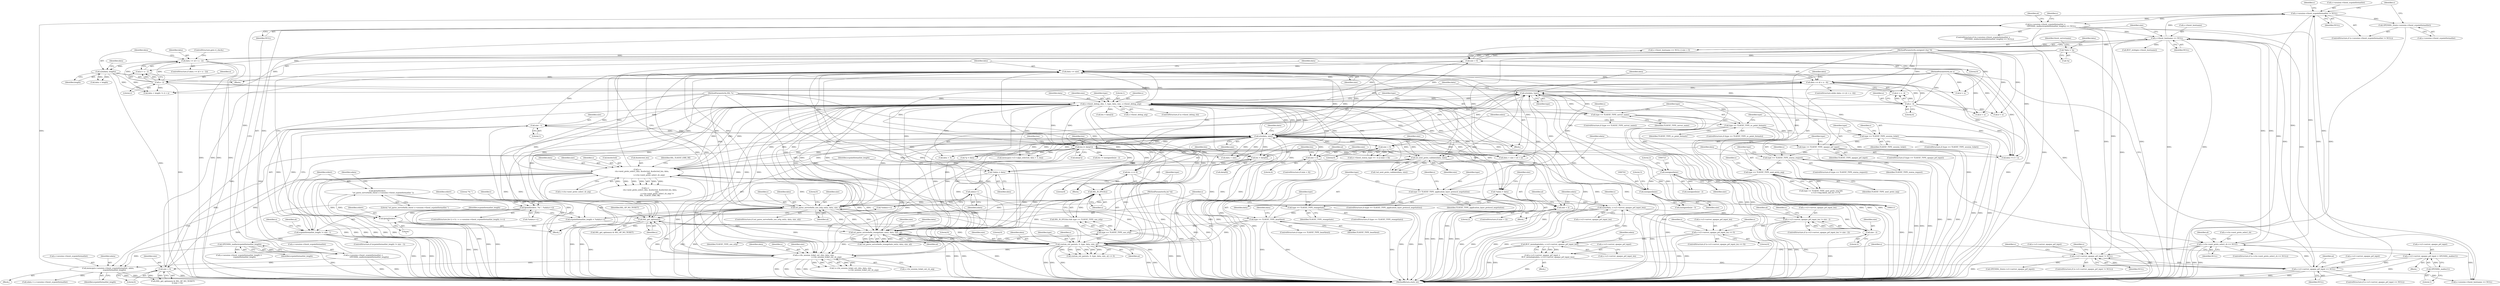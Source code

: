digraph "0_openssl_a004e72b95835136d3f1ea90517f706c24c03da7_4@API" {
"1000315" [label="(Call,OPENSSL_free(s->session->tlsext_ecpointformatlist))"];
"1000308" [label="(Call,s->session->tlsext_ecpointformatlist != NULL)"];
"1000346" [label="(Call,memcpy(s->session->tlsext_ecpointformatlist, sdata,\n                       ecpointformatlist_length))"];
"1000323" [label="(Call,s->session->tlsext_ecpointformatlist =\n                     OPENSSL_malloc(ecpointformatlist_length))"];
"1000329" [label="(Call,OPENSSL_malloc(ecpointformatlist_length))"];
"1000282" [label="(Call,ecpointformatlist_length != size - 1)"];
"1000276" [label="(Call,ecpointformatlist_length = *(sdata++))"];
"1000377" [label="(Call,fprintf(stderr, \"%i \", *(sdata++)))"];
"1000354" [label="(Call,fprintf(stderr,\n                    \"ssl_parse_serverhello_tlsext s->session->tlsext_ecpointformatlist \"))"];
"1000383" [label="(Call,fprintf(stderr, \"\n\"))"];
"1000284" [label="(Call,size - 1)"];
"1000231" [label="(Call,s->tlsext_debug_cb(s, 1, type, data, size, s->tlsext_debug_arg))"];
"1000616" [label="(Call,s->\n                ctx->next_proto_select_cb(s, &selected, &selected_len, data,\n                                          size,\n                                          s->ctx->next_proto_select_cb_arg))"];
"1000869" [label="(Call,ssl_parse_serverhello_use_srtp_ext(s, data, size, al))"];
"1000862" [label="(Call,SSL_IS_DTLS(s))"];
"1000415" [label="(Call,SSL_get_options(s))"];
"1000812" [label="(Call,ssl_parse_serverhello_renegotiate_ext(s, data, size, al))"];
"1000879" [label="(Call,custom_ext_parse(s, 0, type, data, size, al))"];
"1000114" [label="(MethodParameterIn,SSL *s)"];
"1000864" [label="(Call,type == TLSEXT_TYPE_use_srtp)"];
"1000824" [label="(Call,type == TLSEXT_TYPE_heartbeat)"];
"1000806" [label="(Call,type == TLSEXT_TYPE_renegotiate)"];
"1000675" [label="(Call,type == TLSEXT_TYPE_application_layer_protocol_negotiation)"];
"1000572" [label="(Call,type == TLSEXT_TYPE_next_proto_neg)"];
"1000542" [label="(Call,type == TLSEXT_TYPE_status_request)"];
"1000435" [label="(Call,type == TLSEXT_TYPE_opaque_prf_input)"];
"1000388" [label="(Call,type == TLSEXT_TYPE_session_ticket)"];
"1000267" [label="(Call,type == TLSEXT_TYPE_ec_point_formats)"];
"1000241" [label="(Call,type == TLSEXT_TYPE_server_name)"];
"1000212" [label="(Call,n2s(data, type))"];
"1000204" [label="(Call,data <= (d + n - 4))"];
"1000889" [label="(Call,data += size)"];
"1000252" [label="(Call,size > 0)"];
"1000215" [label="(Call,n2s(data, size))"];
"1000713" [label="(Call,len |= data[1])"];
"1000710" [label="(Call,len <<= 8)"];
"1000705" [label="(Call,len = data[0])"];
"1000742" [label="(Call,(unsigned)size)"];
"1000722" [label="(Call,(unsigned)size)"];
"1000695" [label="(Call,size < 4)"];
"1000398" [label="(Call,s->tls_session_ticket_ext_cb(s, data, size,\n                                              s->tls_session_ticket_ext_cb_arg))"];
"1000554" [label="(Call,size > 0)"];
"1000418" [label="(Call,size > 0)"];
"1000468" [label="(Call,size - 2)"];
"1000444" [label="(Call,size < 2)"];
"1000185" [label="(Call,n2s(data, length))"];
"1000177" [label="(Call,data >= (d + n - 2))"];
"1000124" [label="(Call,*data = *p)"];
"1000116" [label="(MethodParameterIn,unsigned char *d)"];
"1000181" [label="(Call,n - 2)"];
"1000117" [label="(MethodParameterIn,int n)"];
"1000208" [label="(Call,n - 4)"];
"1000118" [label="(MethodParameterIn,int *al)"];
"1000604" [label="(Call,ssl_next_proto_validate(data, size))"];
"1000279" [label="(Call,sdata++)"];
"1000272" [label="(Call,*sdata = data)"];
"1000322" [label="(Call,(s->session->tlsext_ecpointformatlist =\n                     OPENSSL_malloc(ecpointformatlist_length)) == NULL)"];
"1000247" [label="(Call,s->tlsext_hostname == NULL)"];
"1000588" [label="(Call,s->ctx->next_proto_select_cb == NULL)"];
"1000526" [label="(Call,s->s3->server_opaque_prf_input == NULL)"];
"1000512" [label="(Call,s->s3->server_opaque_prf_input =\n                    BUF_memdup(sdata, s->s3->server_opaque_prf_input_len))"];
"1000518" [label="(Call,BUF_memdup(sdata, s->s3->server_opaque_prf_input_len))"];
"1000454" [label="(Call,n2s(sdata, s->s3->server_opaque_prf_input_len))"];
"1000440" [label="(Call,*sdata = data)"];
"1000494" [label="(Call,s->s3->server_opaque_prf_input_len == 0)"];
"1000462" [label="(Call,s->s3->server_opaque_prf_input_len != size - 2)"];
"1000502" [label="(Call,s->s3->server_opaque_prf_input = OPENSSL_malloc(1))"];
"1000508" [label="(Call,OPENSSL_malloc(1))"];
"1000479" [label="(Call,s->s3->server_opaque_prf_input != NULL)"];
"1000203" [label="(ControlStructure,while (data <= (d + n - 4)))"];
"1000830" [label="(Identifier,data)"];
"1000438" [label="(Block,)"];
"1000339" [label="(Call,s->session->tlsext_ecpointformatlist_length =\n                    ecpointformatlist_length)"];
"1000468" [label="(Call,size - 2)"];
"1000571" [label="(Call,type == TLSEXT_TYPE_next_proto_neg &&\n                 s->s3->tmp.finish_md_len == 0)"];
"1000474" [label="(Identifier,al)"];
"1000246" [label="(Call,s->tlsext_hostname == NULL || size > 0)"];
"1000616" [label="(Call,s->\n                ctx->next_proto_select_cb(s, &selected, &selected_len, data,\n                                          size,\n                                          s->ctx->next_proto_select_cb_arg))"];
"1000248" [label="(Call,s->tlsext_hostname)"];
"1000861" [label="(Call,SSL_IS_DTLS(s) && type == TLSEXT_TYPE_use_srtp)"];
"1000232" [label="(Identifier,s)"];
"1000808" [label="(Identifier,TLSEXT_TYPE_renegotiate)"];
"1000465" [label="(Identifier,s)"];
"1000415" [label="(Call,SSL_get_options(s))"];
"1000733" [label="(Call,len = data[2])"];
"1000331" [label="(Identifier,NULL)"];
"1000885" [label="(Identifier,al)"];
"1000358" [label="(Identifier,sdata)"];
"1000555" [label="(Identifier,size)"];
"1000252" [label="(Call,size > 0)"];
"1000878" [label="(Call,custom_ext_parse(s, 0, type, data, size, al) <= 0)"];
"1000872" [label="(Identifier,size)"];
"1000354" [label="(Call,fprintf(stderr,\n                    \"ssl_parse_serverhello_tlsext s->session->tlsext_ecpointformatlist \"))"];
"1000594" [label="(Identifier,NULL)"];
"1000480" [label="(Call,s->s3->server_opaque_prf_input)"];
"1000126" [label="(Call,*p)"];
"1000204" [label="(Call,data <= (d + n - 4))"];
"1000213" [label="(Identifier,data)"];
"1000417" [label="(Identifier,SSL_OP_NO_TICKET)"];
"1000715" [label="(Call,data[1])"];
"1000676" [label="(Identifier,type)"];
"1000243" [label="(Identifier,TLSEXT_TYPE_server_name)"];
"1000215" [label="(Call,n2s(data, size))"];
"1000509" [label="(Literal,1)"];
"1000280" [label="(Identifier,sdata)"];
"1000389" [label="(Identifier,type)"];
"1000309" [label="(Call,s->session->tlsext_ecpointformatlist)"];
"1000745" [label="(Literal,3)"];
"1000282" [label="(Call,ecpointformatlist_length != size - 1)"];
"1000470" [label="(Literal,2)"];
"1000495" [label="(Call,s->s3->server_opaque_prf_input_len)"];
"1000866" [label="(Identifier,TLSEXT_TYPE_use_srtp)"];
"1000455" [label="(Identifier,sdata)"];
"1000868" [label="(ControlStructure,if (ssl_parse_serverhello_use_srtp_ext(s, data, size, al)))"];
"1000572" [label="(Call,type == TLSEXT_TYPE_next_proto_neg)"];
"1000390" [label="(Identifier,TLSEXT_TYPE_session_ticket)"];
"1000719" [label="(Call,len != (unsigned)size - 2)"];
"1000397" [label="(Call,!s->tls_session_ticket_ext_cb(s, data, size,\n                                              s->tls_session_ticket_ext_cb_arg))"];
"1000511" [label="(Block,)"];
"1000604" [label="(Call,ssl_next_proto_validate(data, size))"];
"1000529" [label="(Identifier,s)"];
"1000461" [label="(ControlStructure,if (s->s3->server_opaque_prf_input_len != size - 2))"];
"1000501" [label="(Block,)"];
"1000713" [label="(Call,len |= data[1])"];
"1000446" [label="(Literal,2)"];
"1000793" [label="(Call,data + 3)"];
"1000891" [label="(Identifier,size)"];
"1000462" [label="(Call,s->s3->server_opaque_prf_input_len != size - 2)"];
"1000547" [label="(Call,(s->tlsext_status_type == -1) || (size > 0))"];
"1000276" [label="(Call,ecpointformatlist_length = *(sdata++))"];
"1000269" [label="(Identifier,TLSEXT_TYPE_ec_point_formats)"];
"1000620" [label="(Call,&selected_len)"];
"1000598" [label="(Identifier,al)"];
"1000268" [label="(Identifier,type)"];
"1000377" [label="(Call,fprintf(stderr, \"%i \", *(sdata++)))"];
"1000721" [label="(Call,(unsigned)size - 2)"];
"1000744" [label="(Identifier,size)"];
"1000454" [label="(Call,n2s(sdata, s->s3->server_opaque_prf_input_len))"];
"1000114" [label="(MethodParameterIn,SSL *s)"];
"1000714" [label="(Identifier,len)"];
"1000326" [label="(Identifier,s)"];
"1000550" [label="(Identifier,s)"];
"1000995" [label="(MethodReturn,static int)"];
"1000183" [label="(Literal,2)"];
"1000284" [label="(Call,size - 1)"];
"1000823" [label="(ControlStructure,if (type == TLSEXT_TYPE_heartbeat))"];
"1000889" [label="(Call,data += size)"];
"1000880" [label="(Identifier,s)"];
"1000493" [label="(ControlStructure,if (s->s3->server_opaque_prf_input_len == 0))"];
"1000335" [label="(Identifier,al)"];
"1000503" [label="(Call,s->s3->server_opaque_prf_input)"];
"1000712" [label="(Literal,8)"];
"1000176" [label="(ControlStructure,if (data >= (d + n - 2)))"];
"1000342" [label="(Identifier,s)"];
"1000815" [label="(Identifier,size)"];
"1000806" [label="(Call,type == TLSEXT_TYPE_renegotiate)"];
"1000574" [label="(Identifier,TLSEXT_TYPE_next_proto_neg)"];
"1000402" [label="(Call,s->tls_session_ticket_ext_cb_arg)"];
"1000814" [label="(Identifier,data)"];
"1000206" [label="(Call,d + n - 4)"];
"1000811" [label="(Call,!ssl_parse_serverhello_renegotiate_ext(s, data, size, al))"];
"1000223" [label="(Call,d + n)"];
"1000400" [label="(Identifier,data)"];
"1000485" [label="(Identifier,NULL)"];
"1000588" [label="(Call,s->ctx->next_proto_select_cb == NULL)"];
"1000707" [label="(Call,data[0])"];
"1000440" [label="(Call,*sdata = data)"];
"1000864" [label="(Call,type == TLSEXT_TYPE_use_srtp)"];
"1000277" [label="(Identifier,ecpointformatlist_length)"];
"1000235" [label="(Identifier,data)"];
"1000395" [label="(Identifier,s)"];
"1000742" [label="(Call,(unsigned)size)"];
"1000532" [label="(Identifier,NULL)"];
"1000519" [label="(Identifier,sdata)"];
"1000870" [label="(Identifier,s)"];
"1000125" [label="(Identifier,data)"];
"1000482" [label="(Identifier,s)"];
"1000508" [label="(Call,OPENSSL_malloc(1))"];
"1000237" [label="(Call,s->tlsext_debug_arg)"];
"1000251" [label="(Identifier,NULL)"];
"1000684" [label="(Identifier,s)"];
"1000279" [label="(Call,sdata++)"];
"1000221" [label="(Identifier,data)"];
"1000543" [label="(Identifier,type)"];
"1000179" [label="(Call,d + n - 2)"];
"1000273" [label="(Identifier,sdata)"];
"1000629" [label="(Identifier,SSL_TLSEXT_ERR_OK)"];
"1000387" [label="(ControlStructure,if (type == TLSEXT_TYPE_session_ticket))"];
"1000701" [label="(Identifier,al)"];
"1000119" [label="(Block,)"];
"1000346" [label="(Call,memcpy(s->session->tlsext_ecpointformatlist, sdata,\n                       ecpointformatlist_length))"];
"1000124" [label="(Call,*data = *p)"];
"1000307" [label="(ControlStructure,if (s->session->tlsext_ecpointformatlist != NULL))"];
"1000725" [label="(Literal,2)"];
"1000469" [label="(Identifier,size)"];
"1000220" [label="(Call,data + size)"];
"1000434" [label="(ControlStructure,if (type == TLSEXT_TYPE_opaque_prf_input))"];
"1000388" [label="(Call,type == TLSEXT_TYPE_session_ticket)"];
"1000249" [label="(Identifier,s)"];
"1000217" [label="(Identifier,size)"];
"1000177" [label="(Call,data >= (d + n - 2))"];
"1000695" [label="(Call,size < 4)"];
"1000435" [label="(Call,type == TLSEXT_TYPE_opaque_prf_input)"];
"1000181" [label="(Call,n - 2)"];
"1000487" [label="(Call,OPENSSL_free(s->s3->server_opaque_prf_input))"];
"1000894" [label="(Identifier,data)"];
"1000890" [label="(Identifier,data)"];
"1000299" [label="(Block,)"];
"1000869" [label="(Call,ssl_parse_serverhello_use_srtp_ext(s, data, size, al))"];
"1000542" [label="(Call,type == TLSEXT_TYPE_status_request)"];
"1000497" [label="(Identifier,s)"];
"1000862" [label="(Call,SSL_IS_DTLS(s))"];
"1000290" [label="(Identifier,al)"];
"1000236" [label="(Identifier,size)"];
"1000286" [label="(Literal,1)"];
"1000385" [label="(Literal,\"\n\")"];
"1000267" [label="(Call,type == TLSEXT_TYPE_ec_point_formats)"];
"1000741" [label="(Call,(unsigned)size - 3)"];
"1000490" [label="(Identifier,s)"];
"1000443" [label="(ControlStructure,if (size < 2))"];
"1000603" [label="(Call,!ssl_next_proto_validate(data, size))"];
"1000270" [label="(Block,)"];
"1000418" [label="(Call,size > 0)"];
"1000886" [label="(Literal,0)"];
"1000807" [label="(Identifier,type)"];
"1000384" [label="(Identifier,stderr)"];
"1000191" [label="(Identifier,data)"];
"1000622" [label="(Identifier,data)"];
"1000450" [label="(Identifier,al)"];
"1000210" [label="(Literal,4)"];
"1000219" [label="(Call,data + size > (d + n))"];
"1000399" [label="(Identifier,s)"];
"1000316" [label="(Call,s->session->tlsext_ecpointformatlist)"];
"1000935" [label="(Call,BUF_strdup(s->tlsext_hostname))"];
"1000589" [label="(Call,s->ctx->next_proto_select_cb)"];
"1000623" [label="(Identifier,size)"];
"1000505" [label="(Identifier,s)"];
"1000520" [label="(Call,s->s3->server_opaque_prf_input_len)"];
"1000383" [label="(Call,fprintf(stderr, \"\n\"))"];
"1000816" [label="(Identifier,al)"];
"1000825" [label="(Identifier,type)"];
"1000710" [label="(Call,len <<= 8)"];
"1000356" [label="(Literal,\"ssl_parse_serverhello_tlsext s->session->tlsext_ecpointformatlist \")"];
"1000347" [label="(Call,s->session->tlsext_ecpointformatlist)"];
"1000297" [label="(Identifier,s)"];
"1000116" [label="(MethodParameterIn,unsigned char *d)"];
"1000921" [label="(Call,s->session->tlsext_hostname == NULL)"];
"1000285" [label="(Identifier,size)"];
"1000705" [label="(Call,len = data[0])"];
"1000674" [label="(ControlStructure,if (type == TLSEXT_TYPE_application_layer_protocol_negotiation))"];
"1000401" [label="(Identifier,size)"];
"1000315" [label="(Call,OPENSSL_free(s->session->tlsext_ecpointformatlist))"];
"1000398" [label="(Call,s->tls_session_ticket_ext_cb(s, data, size,\n                                              s->tls_session_ticket_ext_cb_arg))"];
"1000184" [label="(ControlStructure,goto ri_check;)"];
"1000871" [label="(Identifier,data)"];
"1000231" [label="(Call,s->tlsext_debug_cb(s, 1, type, data, size, s->tlsext_debug_arg))"];
"1000893" [label="(Call,data != d + n)"];
"1000675" [label="(Call,type == TLSEXT_TYPE_application_layer_protocol_negotiation)"];
"1000357" [label="(Call,sdata = s->session->tlsext_ecpointformatlist)"];
"1000208" [label="(Call,n - 4)"];
"1000722" [label="(Call,(unsigned)size)"];
"1000456" [label="(Call,s->s3->server_opaque_prf_input_len)"];
"1000884" [label="(Identifier,size)"];
"1000254" [label="(Literal,0)"];
"1000437" [label="(Identifier,TLSEXT_TYPE_opaque_prf_input)"];
"1000479" [label="(Call,s->s3->server_opaque_prf_input != NULL)"];
"1000234" [label="(Identifier,type)"];
"1000117" [label="(MethodParameterIn,int n)"];
"1000380" [label="(Call,*(sdata++))"];
"1000182" [label="(Identifier,n)"];
"1000211" [label="(Block,)"];
"1000209" [label="(Identifier,n)"];
"1000881" [label="(Literal,0)"];
"1000587" [label="(ControlStructure,if (s->ctx->next_proto_select_cb == NULL))"];
"1000414" [label="(Call,SSL_get_options(s) & SSL_OP_NO_TICKET)"];
"1000875" [label="(Literal,0)"];
"1000697" [label="(Literal,4)"];
"1000321" [label="(ControlStructure,if ((s->session->tlsext_ecpointformatlist =\n                     OPENSSL_malloc(ecpointformatlist_length)) == NULL))"];
"1000330" [label="(Identifier,ecpointformatlist_length)"];
"1000606" [label="(Identifier,size)"];
"1000617" [label="(Identifier,s)"];
"1000419" [label="(Identifier,size)"];
"1000579" [label="(Identifier,s)"];
"1000376" [label="(Identifier,i)"];
"1000118" [label="(MethodParameterIn,int *al)"];
"1000544" [label="(Identifier,TLSEXT_TYPE_status_request)"];
"1000494" [label="(Call,s->s3->server_opaque_prf_input_len == 0)"];
"1000378" [label="(Identifier,stderr)"];
"1000329" [label="(Call,OPENSSL_malloc(ecpointformatlist_length))"];
"1000678" [label="(Block,)"];
"1000526" [label="(Call,s->s3->server_opaque_prf_input == NULL)"];
"1000883" [label="(Identifier,data)"];
"1000186" [label="(Identifier,data)"];
"1000193" [label="(Call,d + n)"];
"1000352" [label="(Identifier,sdata)"];
"1000283" [label="(Identifier,ecpointformatlist_length)"];
"1000515" [label="(Identifier,s)"];
"1000556" [label="(Literal,0)"];
"1000205" [label="(Identifier,data)"];
"1000190" [label="(Call,data + length)"];
"1000178" [label="(Identifier,data)"];
"1000624" [label="(Call,s->ctx->next_proto_select_cb_arg)"];
"1000824" [label="(Call,type == TLSEXT_TYPE_heartbeat)"];
"1000805" [label="(ControlStructure,if (type == TLSEXT_TYPE_renegotiate))"];
"1000278" [label="(Call,*(sdata++))"];
"1000216" [label="(Identifier,data)"];
"1000706" [label="(Identifier,len)"];
"1000513" [label="(Call,s->s3->server_opaque_prf_input)"];
"1000355" [label="(Identifier,stderr)"];
"1000318" [label="(Identifier,s)"];
"1000233" [label="(Literal,1)"];
"1000130" [label="(Identifier,tlsext_servername)"];
"1000720" [label="(Identifier,len)"];
"1000536" [label="(Identifier,al)"];
"1000444" [label="(Call,size < 2)"];
"1000512" [label="(Call,s->s3->server_opaque_prf_input =\n                    BUF_memdup(sdata, s->s3->server_opaque_prf_input_len))"];
"1000863" [label="(Identifier,s)"];
"1000314" [label="(Identifier,NULL)"];
"1000554" [label="(Call,size > 0)"];
"1000826" [label="(Identifier,TLSEXT_TYPE_heartbeat)"];
"1000961" [label="(Call,*p = data)"];
"1000324" [label="(Call,s->session->tlsext_ecpointformatlist)"];
"1000787" [label="(Call,memcpy(s->s3->alpn_selected, data + 3, len))"];
"1000240" [label="(ControlStructure,if (type == TLSEXT_TYPE_server_name))"];
"1000463" [label="(Call,s->s3->server_opaque_prf_input_len)"];
"1000323" [label="(Call,s->session->tlsext_ecpointformatlist =\n                     OPENSSL_malloc(ecpointformatlist_length))"];
"1000605" [label="(Identifier,data)"];
"1000527" [label="(Call,s->s3->server_opaque_prf_input)"];
"1000416" [label="(Identifier,s)"];
"1000379" [label="(Literal,\"%i \")"];
"1000441" [label="(Identifier,sdata)"];
"1000185" [label="(Call,n2s(data, length))"];
"1000865" [label="(Identifier,type)"];
"1000724" [label="(Identifier,size)"];
"1000353" [label="(Identifier,ecpointformatlist_length)"];
"1000322" [label="(Call,(s->session->tlsext_ecpointformatlist =\n                     OPENSSL_malloc(ecpointformatlist_length)) == NULL)"];
"1000812" [label="(Call,ssl_parse_serverhello_renegotiate_ext(s, data, size, al))"];
"1000242" [label="(Identifier,type)"];
"1000573" [label="(Identifier,type)"];
"1000189" [label="(Call,data + length != d + n)"];
"1000478" [label="(ControlStructure,if (s->s3->server_opaque_prf_input != NULL))"];
"1000241" [label="(Call,type == TLSEXT_TYPE_server_name)"];
"1000227" [label="(ControlStructure,if (s->tlsext_debug_cb))"];
"1000274" [label="(Identifier,data)"];
"1000711" [label="(Identifier,len)"];
"1000882" [label="(Identifier,type)"];
"1000541" [label="(ControlStructure,if (type == TLSEXT_TYPE_status_request))"];
"1000615" [label="(Call,s->\n                ctx->next_proto_select_cb(s, &selected, &selected_len, data,\n                                          size,\n                                          s->ctx->next_proto_select_cb_arg) !=\n                SSL_TLSEXT_ERR_OK)"];
"1000212" [label="(Call,n2s(data, type))"];
"1000308" [label="(Call,s->session->tlsext_ecpointformatlist != NULL)"];
"1000364" [label="(ControlStructure,for (i = 0; i < s->session->tlsext_ecpointformatlist_length; i++))"];
"1000677" [label="(Identifier,TLSEXT_TYPE_application_layer_protocol_negotiation)"];
"1000502" [label="(Call,s->s3->server_opaque_prf_input = OPENSSL_malloc(1))"];
"1000253" [label="(Identifier,size)"];
"1000413" [label="(Call,(SSL_get_options(s) & SSL_OP_NO_TICKET)\n                || (size > 0))"];
"1000500" [label="(Literal,0)"];
"1000694" [label="(ControlStructure,if (size < 4))"];
"1000525" [label="(ControlStructure,if (s->s3->server_opaque_prf_input == NULL))"];
"1000813" [label="(Identifier,s)"];
"1000518" [label="(Call,BUF_memdup(sdata, s->s3->server_opaque_prf_input_len))"];
"1000272" [label="(Call,*sdata = data)"];
"1000879" [label="(Call,custom_ext_parse(s, 0, type, data, size, al))"];
"1000445" [label="(Identifier,size)"];
"1000618" [label="(Call,&selected)"];
"1000442" [label="(Identifier,data)"];
"1000247" [label="(Call,s->tlsext_hostname == NULL)"];
"1000873" [label="(Identifier,al)"];
"1000266" [label="(ControlStructure,if (type == TLSEXT_TYPE_ec_point_formats))"];
"1000214" [label="(Identifier,type)"];
"1000696" [label="(Identifier,size)"];
"1000895" [label="(Call,d + n)"];
"1000420" [label="(Literal,0)"];
"1000187" [label="(Identifier,length)"];
"1000436" [label="(Identifier,type)"];
"1000281" [label="(ControlStructure,if (ecpointformatlist_length != size - 1))"];
"1000315" -> "1000307"  [label="AST: "];
"1000315" -> "1000316"  [label="CFG: "];
"1000316" -> "1000315"  [label="AST: "];
"1000326" -> "1000315"  [label="CFG: "];
"1000315" -> "1000995"  [label="DDG: "];
"1000308" -> "1000315"  [label="DDG: "];
"1000308" -> "1000307"  [label="AST: "];
"1000308" -> "1000314"  [label="CFG: "];
"1000309" -> "1000308"  [label="AST: "];
"1000314" -> "1000308"  [label="AST: "];
"1000318" -> "1000308"  [label="CFG: "];
"1000326" -> "1000308"  [label="CFG: "];
"1000308" -> "1000995"  [label="DDG: "];
"1000346" -> "1000308"  [label="DDG: "];
"1000322" -> "1000308"  [label="DDG: "];
"1000247" -> "1000308"  [label="DDG: "];
"1000588" -> "1000308"  [label="DDG: "];
"1000526" -> "1000308"  [label="DDG: "];
"1000308" -> "1000322"  [label="DDG: "];
"1000346" -> "1000299"  [label="AST: "];
"1000346" -> "1000353"  [label="CFG: "];
"1000347" -> "1000346"  [label="AST: "];
"1000352" -> "1000346"  [label="AST: "];
"1000353" -> "1000346"  [label="AST: "];
"1000355" -> "1000346"  [label="CFG: "];
"1000346" -> "1000995"  [label="DDG: "];
"1000346" -> "1000995"  [label="DDG: "];
"1000323" -> "1000346"  [label="DDG: "];
"1000279" -> "1000346"  [label="DDG: "];
"1000329" -> "1000346"  [label="DDG: "];
"1000346" -> "1000357"  [label="DDG: "];
"1000323" -> "1000322"  [label="AST: "];
"1000323" -> "1000329"  [label="CFG: "];
"1000324" -> "1000323"  [label="AST: "];
"1000329" -> "1000323"  [label="AST: "];
"1000331" -> "1000323"  [label="CFG: "];
"1000323" -> "1000995"  [label="DDG: "];
"1000323" -> "1000995"  [label="DDG: "];
"1000323" -> "1000322"  [label="DDG: "];
"1000329" -> "1000323"  [label="DDG: "];
"1000329" -> "1000330"  [label="CFG: "];
"1000330" -> "1000329"  [label="AST: "];
"1000329" -> "1000995"  [label="DDG: "];
"1000329" -> "1000322"  [label="DDG: "];
"1000282" -> "1000329"  [label="DDG: "];
"1000329" -> "1000339"  [label="DDG: "];
"1000282" -> "1000281"  [label="AST: "];
"1000282" -> "1000284"  [label="CFG: "];
"1000283" -> "1000282"  [label="AST: "];
"1000284" -> "1000282"  [label="AST: "];
"1000290" -> "1000282"  [label="CFG: "];
"1000297" -> "1000282"  [label="CFG: "];
"1000282" -> "1000995"  [label="DDG: "];
"1000282" -> "1000995"  [label="DDG: "];
"1000282" -> "1000995"  [label="DDG: "];
"1000276" -> "1000282"  [label="DDG: "];
"1000284" -> "1000282"  [label="DDG: "];
"1000284" -> "1000282"  [label="DDG: "];
"1000276" -> "1000270"  [label="AST: "];
"1000276" -> "1000278"  [label="CFG: "];
"1000277" -> "1000276"  [label="AST: "];
"1000278" -> "1000276"  [label="AST: "];
"1000283" -> "1000276"  [label="CFG: "];
"1000276" -> "1000995"  [label="DDG: "];
"1000377" -> "1000276"  [label="DDG: "];
"1000377" -> "1000364"  [label="AST: "];
"1000377" -> "1000380"  [label="CFG: "];
"1000378" -> "1000377"  [label="AST: "];
"1000379" -> "1000377"  [label="AST: "];
"1000380" -> "1000377"  [label="AST: "];
"1000376" -> "1000377"  [label="CFG: "];
"1000377" -> "1000995"  [label="DDG: "];
"1000377" -> "1000995"  [label="DDG: "];
"1000354" -> "1000377"  [label="DDG: "];
"1000377" -> "1000383"  [label="DDG: "];
"1000354" -> "1000270"  [label="AST: "];
"1000354" -> "1000356"  [label="CFG: "];
"1000355" -> "1000354"  [label="AST: "];
"1000356" -> "1000354"  [label="AST: "];
"1000358" -> "1000354"  [label="CFG: "];
"1000354" -> "1000995"  [label="DDG: "];
"1000383" -> "1000354"  [label="DDG: "];
"1000354" -> "1000383"  [label="DDG: "];
"1000383" -> "1000270"  [label="AST: "];
"1000383" -> "1000385"  [label="CFG: "];
"1000384" -> "1000383"  [label="AST: "];
"1000385" -> "1000383"  [label="AST: "];
"1000890" -> "1000383"  [label="CFG: "];
"1000383" -> "1000995"  [label="DDG: "];
"1000383" -> "1000995"  [label="DDG: "];
"1000284" -> "1000286"  [label="CFG: "];
"1000285" -> "1000284"  [label="AST: "];
"1000286" -> "1000284"  [label="AST: "];
"1000284" -> "1000995"  [label="DDG: "];
"1000284" -> "1000215"  [label="DDG: "];
"1000231" -> "1000284"  [label="DDG: "];
"1000215" -> "1000284"  [label="DDG: "];
"1000284" -> "1000889"  [label="DDG: "];
"1000231" -> "1000227"  [label="AST: "];
"1000231" -> "1000237"  [label="CFG: "];
"1000232" -> "1000231"  [label="AST: "];
"1000233" -> "1000231"  [label="AST: "];
"1000234" -> "1000231"  [label="AST: "];
"1000235" -> "1000231"  [label="AST: "];
"1000236" -> "1000231"  [label="AST: "];
"1000237" -> "1000231"  [label="AST: "];
"1000242" -> "1000231"  [label="CFG: "];
"1000231" -> "1000995"  [label="DDG: "];
"1000231" -> "1000995"  [label="DDG: "];
"1000231" -> "1000995"  [label="DDG: "];
"1000231" -> "1000995"  [label="DDG: "];
"1000231" -> "1000995"  [label="DDG: "];
"1000231" -> "1000204"  [label="DDG: "];
"1000231" -> "1000212"  [label="DDG: "];
"1000231" -> "1000215"  [label="DDG: "];
"1000231" -> "1000215"  [label="DDG: "];
"1000231" -> "1000219"  [label="DDG: "];
"1000231" -> "1000220"  [label="DDG: "];
"1000616" -> "1000231"  [label="DDG: "];
"1000869" -> "1000231"  [label="DDG: "];
"1000415" -> "1000231"  [label="DDG: "];
"1000812" -> "1000231"  [label="DDG: "];
"1000879" -> "1000231"  [label="DDG: "];
"1000114" -> "1000231"  [label="DDG: "];
"1000212" -> "1000231"  [label="DDG: "];
"1000713" -> "1000231"  [label="DDG: "];
"1000215" -> "1000231"  [label="DDG: "];
"1000215" -> "1000231"  [label="DDG: "];
"1000231" -> "1000241"  [label="DDG: "];
"1000231" -> "1000252"  [label="DDG: "];
"1000231" -> "1000272"  [label="DDG: "];
"1000231" -> "1000398"  [label="DDG: "];
"1000231" -> "1000398"  [label="DDG: "];
"1000231" -> "1000398"  [label="DDG: "];
"1000231" -> "1000415"  [label="DDG: "];
"1000231" -> "1000418"  [label="DDG: "];
"1000231" -> "1000440"  [label="DDG: "];
"1000231" -> "1000444"  [label="DDG: "];
"1000231" -> "1000554"  [label="DDG: "];
"1000231" -> "1000604"  [label="DDG: "];
"1000231" -> "1000604"  [label="DDG: "];
"1000231" -> "1000616"  [label="DDG: "];
"1000231" -> "1000616"  [label="DDG: "];
"1000231" -> "1000695"  [label="DDG: "];
"1000231" -> "1000705"  [label="DDG: "];
"1000231" -> "1000713"  [label="DDG: "];
"1000231" -> "1000733"  [label="DDG: "];
"1000231" -> "1000787"  [label="DDG: "];
"1000231" -> "1000793"  [label="DDG: "];
"1000231" -> "1000812"  [label="DDG: "];
"1000231" -> "1000812"  [label="DDG: "];
"1000231" -> "1000812"  [label="DDG: "];
"1000231" -> "1000862"  [label="DDG: "];
"1000231" -> "1000869"  [label="DDG: "];
"1000231" -> "1000869"  [label="DDG: "];
"1000231" -> "1000879"  [label="DDG: "];
"1000231" -> "1000879"  [label="DDG: "];
"1000231" -> "1000889"  [label="DDG: "];
"1000231" -> "1000889"  [label="DDG: "];
"1000231" -> "1000893"  [label="DDG: "];
"1000231" -> "1000961"  [label="DDG: "];
"1000616" -> "1000615"  [label="AST: "];
"1000616" -> "1000624"  [label="CFG: "];
"1000617" -> "1000616"  [label="AST: "];
"1000618" -> "1000616"  [label="AST: "];
"1000620" -> "1000616"  [label="AST: "];
"1000622" -> "1000616"  [label="AST: "];
"1000623" -> "1000616"  [label="AST: "];
"1000624" -> "1000616"  [label="AST: "];
"1000629" -> "1000616"  [label="CFG: "];
"1000616" -> "1000995"  [label="DDG: "];
"1000616" -> "1000995"  [label="DDG: "];
"1000616" -> "1000995"  [label="DDG: "];
"1000616" -> "1000995"  [label="DDG: "];
"1000616" -> "1000995"  [label="DDG: "];
"1000616" -> "1000995"  [label="DDG: "];
"1000616" -> "1000215"  [label="DDG: "];
"1000616" -> "1000398"  [label="DDG: "];
"1000616" -> "1000415"  [label="DDG: "];
"1000616" -> "1000615"  [label="DDG: "];
"1000616" -> "1000615"  [label="DDG: "];
"1000616" -> "1000615"  [label="DDG: "];
"1000616" -> "1000615"  [label="DDG: "];
"1000616" -> "1000615"  [label="DDG: "];
"1000616" -> "1000615"  [label="DDG: "];
"1000869" -> "1000616"  [label="DDG: "];
"1000415" -> "1000616"  [label="DDG: "];
"1000812" -> "1000616"  [label="DDG: "];
"1000879" -> "1000616"  [label="DDG: "];
"1000114" -> "1000616"  [label="DDG: "];
"1000604" -> "1000616"  [label="DDG: "];
"1000604" -> "1000616"  [label="DDG: "];
"1000713" -> "1000616"  [label="DDG: "];
"1000215" -> "1000616"  [label="DDG: "];
"1000616" -> "1000812"  [label="DDG: "];
"1000616" -> "1000862"  [label="DDG: "];
"1000616" -> "1000889"  [label="DDG: "];
"1000616" -> "1000889"  [label="DDG: "];
"1000869" -> "1000868"  [label="AST: "];
"1000869" -> "1000873"  [label="CFG: "];
"1000870" -> "1000869"  [label="AST: "];
"1000871" -> "1000869"  [label="AST: "];
"1000872" -> "1000869"  [label="AST: "];
"1000873" -> "1000869"  [label="AST: "];
"1000875" -> "1000869"  [label="CFG: "];
"1000890" -> "1000869"  [label="CFG: "];
"1000869" -> "1000995"  [label="DDG: "];
"1000869" -> "1000995"  [label="DDG: "];
"1000869" -> "1000995"  [label="DDG: "];
"1000869" -> "1000995"  [label="DDG: "];
"1000869" -> "1000995"  [label="DDG: "];
"1000869" -> "1000215"  [label="DDG: "];
"1000869" -> "1000398"  [label="DDG: "];
"1000869" -> "1000415"  [label="DDG: "];
"1000869" -> "1000812"  [label="DDG: "];
"1000869" -> "1000812"  [label="DDG: "];
"1000869" -> "1000862"  [label="DDG: "];
"1000862" -> "1000869"  [label="DDG: "];
"1000114" -> "1000869"  [label="DDG: "];
"1000713" -> "1000869"  [label="DDG: "];
"1000215" -> "1000869"  [label="DDG: "];
"1000215" -> "1000869"  [label="DDG: "];
"1000812" -> "1000869"  [label="DDG: "];
"1000879" -> "1000869"  [label="DDG: "];
"1000118" -> "1000869"  [label="DDG: "];
"1000869" -> "1000879"  [label="DDG: "];
"1000869" -> "1000889"  [label="DDG: "];
"1000869" -> "1000889"  [label="DDG: "];
"1000862" -> "1000861"  [label="AST: "];
"1000862" -> "1000863"  [label="CFG: "];
"1000863" -> "1000862"  [label="AST: "];
"1000865" -> "1000862"  [label="CFG: "];
"1000861" -> "1000862"  [label="CFG: "];
"1000862" -> "1000861"  [label="DDG: "];
"1000415" -> "1000862"  [label="DDG: "];
"1000812" -> "1000862"  [label="DDG: "];
"1000879" -> "1000862"  [label="DDG: "];
"1000114" -> "1000862"  [label="DDG: "];
"1000862" -> "1000879"  [label="DDG: "];
"1000415" -> "1000414"  [label="AST: "];
"1000415" -> "1000416"  [label="CFG: "];
"1000416" -> "1000415"  [label="AST: "];
"1000417" -> "1000415"  [label="CFG: "];
"1000415" -> "1000995"  [label="DDG: "];
"1000415" -> "1000398"  [label="DDG: "];
"1000415" -> "1000414"  [label="DDG: "];
"1000812" -> "1000415"  [label="DDG: "];
"1000879" -> "1000415"  [label="DDG: "];
"1000398" -> "1000415"  [label="DDG: "];
"1000114" -> "1000415"  [label="DDG: "];
"1000415" -> "1000812"  [label="DDG: "];
"1000812" -> "1000811"  [label="AST: "];
"1000812" -> "1000816"  [label="CFG: "];
"1000813" -> "1000812"  [label="AST: "];
"1000814" -> "1000812"  [label="AST: "];
"1000815" -> "1000812"  [label="AST: "];
"1000816" -> "1000812"  [label="AST: "];
"1000811" -> "1000812"  [label="CFG: "];
"1000812" -> "1000995"  [label="DDG: "];
"1000812" -> "1000995"  [label="DDG: "];
"1000812" -> "1000995"  [label="DDG: "];
"1000812" -> "1000995"  [label="DDG: "];
"1000812" -> "1000215"  [label="DDG: "];
"1000812" -> "1000398"  [label="DDG: "];
"1000812" -> "1000811"  [label="DDG: "];
"1000812" -> "1000811"  [label="DDG: "];
"1000812" -> "1000811"  [label="DDG: "];
"1000812" -> "1000811"  [label="DDG: "];
"1000879" -> "1000812"  [label="DDG: "];
"1000879" -> "1000812"  [label="DDG: "];
"1000114" -> "1000812"  [label="DDG: "];
"1000713" -> "1000812"  [label="DDG: "];
"1000215" -> "1000812"  [label="DDG: "];
"1000215" -> "1000812"  [label="DDG: "];
"1000118" -> "1000812"  [label="DDG: "];
"1000812" -> "1000879"  [label="DDG: "];
"1000812" -> "1000889"  [label="DDG: "];
"1000812" -> "1000889"  [label="DDG: "];
"1000879" -> "1000878"  [label="AST: "];
"1000879" -> "1000885"  [label="CFG: "];
"1000880" -> "1000879"  [label="AST: "];
"1000881" -> "1000879"  [label="AST: "];
"1000882" -> "1000879"  [label="AST: "];
"1000883" -> "1000879"  [label="AST: "];
"1000884" -> "1000879"  [label="AST: "];
"1000885" -> "1000879"  [label="AST: "];
"1000886" -> "1000879"  [label="CFG: "];
"1000879" -> "1000995"  [label="DDG: "];
"1000879" -> "1000995"  [label="DDG: "];
"1000879" -> "1000995"  [label="DDG: "];
"1000879" -> "1000995"  [label="DDG: "];
"1000879" -> "1000995"  [label="DDG: "];
"1000879" -> "1000212"  [label="DDG: "];
"1000879" -> "1000215"  [label="DDG: "];
"1000879" -> "1000398"  [label="DDG: "];
"1000879" -> "1000878"  [label="DDG: "];
"1000879" -> "1000878"  [label="DDG: "];
"1000879" -> "1000878"  [label="DDG: "];
"1000879" -> "1000878"  [label="DDG: "];
"1000879" -> "1000878"  [label="DDG: "];
"1000879" -> "1000878"  [label="DDG: "];
"1000114" -> "1000879"  [label="DDG: "];
"1000864" -> "1000879"  [label="DDG: "];
"1000824" -> "1000879"  [label="DDG: "];
"1000713" -> "1000879"  [label="DDG: "];
"1000215" -> "1000879"  [label="DDG: "];
"1000215" -> "1000879"  [label="DDG: "];
"1000118" -> "1000879"  [label="DDG: "];
"1000879" -> "1000889"  [label="DDG: "];
"1000879" -> "1000889"  [label="DDG: "];
"1000114" -> "1000113"  [label="AST: "];
"1000114" -> "1000995"  [label="DDG: "];
"1000114" -> "1000398"  [label="DDG: "];
"1000864" -> "1000861"  [label="AST: "];
"1000864" -> "1000866"  [label="CFG: "];
"1000865" -> "1000864"  [label="AST: "];
"1000866" -> "1000864"  [label="AST: "];
"1000861" -> "1000864"  [label="CFG: "];
"1000864" -> "1000995"  [label="DDG: "];
"1000864" -> "1000995"  [label="DDG: "];
"1000864" -> "1000212"  [label="DDG: "];
"1000864" -> "1000861"  [label="DDG: "];
"1000864" -> "1000861"  [label="DDG: "];
"1000824" -> "1000864"  [label="DDG: "];
"1000824" -> "1000823"  [label="AST: "];
"1000824" -> "1000826"  [label="CFG: "];
"1000825" -> "1000824"  [label="AST: "];
"1000826" -> "1000824"  [label="AST: "];
"1000830" -> "1000824"  [label="CFG: "];
"1000863" -> "1000824"  [label="CFG: "];
"1000824" -> "1000995"  [label="DDG: "];
"1000824" -> "1000995"  [label="DDG: "];
"1000824" -> "1000995"  [label="DDG: "];
"1000824" -> "1000212"  [label="DDG: "];
"1000806" -> "1000824"  [label="DDG: "];
"1000806" -> "1000805"  [label="AST: "];
"1000806" -> "1000808"  [label="CFG: "];
"1000807" -> "1000806"  [label="AST: "];
"1000808" -> "1000806"  [label="AST: "];
"1000813" -> "1000806"  [label="CFG: "];
"1000825" -> "1000806"  [label="CFG: "];
"1000806" -> "1000995"  [label="DDG: "];
"1000806" -> "1000995"  [label="DDG: "];
"1000806" -> "1000995"  [label="DDG: "];
"1000806" -> "1000212"  [label="DDG: "];
"1000675" -> "1000806"  [label="DDG: "];
"1000675" -> "1000674"  [label="AST: "];
"1000675" -> "1000677"  [label="CFG: "];
"1000676" -> "1000675"  [label="AST: "];
"1000677" -> "1000675"  [label="AST: "];
"1000684" -> "1000675"  [label="CFG: "];
"1000807" -> "1000675"  [label="CFG: "];
"1000675" -> "1000995"  [label="DDG: "];
"1000675" -> "1000995"  [label="DDG: "];
"1000675" -> "1000995"  [label="DDG: "];
"1000675" -> "1000212"  [label="DDG: "];
"1000572" -> "1000675"  [label="DDG: "];
"1000572" -> "1000571"  [label="AST: "];
"1000572" -> "1000574"  [label="CFG: "];
"1000573" -> "1000572"  [label="AST: "];
"1000574" -> "1000572"  [label="AST: "];
"1000579" -> "1000572"  [label="CFG: "];
"1000571" -> "1000572"  [label="CFG: "];
"1000572" -> "1000995"  [label="DDG: "];
"1000572" -> "1000995"  [label="DDG: "];
"1000572" -> "1000212"  [label="DDG: "];
"1000572" -> "1000571"  [label="DDG: "];
"1000572" -> "1000571"  [label="DDG: "];
"1000542" -> "1000572"  [label="DDG: "];
"1000542" -> "1000541"  [label="AST: "];
"1000542" -> "1000544"  [label="CFG: "];
"1000543" -> "1000542"  [label="AST: "];
"1000544" -> "1000542"  [label="AST: "];
"1000550" -> "1000542"  [label="CFG: "];
"1000573" -> "1000542"  [label="CFG: "];
"1000542" -> "1000995"  [label="DDG: "];
"1000542" -> "1000995"  [label="DDG: "];
"1000542" -> "1000995"  [label="DDG: "];
"1000542" -> "1000212"  [label="DDG: "];
"1000435" -> "1000542"  [label="DDG: "];
"1000435" -> "1000434"  [label="AST: "];
"1000435" -> "1000437"  [label="CFG: "];
"1000436" -> "1000435"  [label="AST: "];
"1000437" -> "1000435"  [label="AST: "];
"1000441" -> "1000435"  [label="CFG: "];
"1000543" -> "1000435"  [label="CFG: "];
"1000435" -> "1000995"  [label="DDG: "];
"1000435" -> "1000995"  [label="DDG: "];
"1000435" -> "1000995"  [label="DDG: "];
"1000435" -> "1000212"  [label="DDG: "];
"1000388" -> "1000435"  [label="DDG: "];
"1000388" -> "1000387"  [label="AST: "];
"1000388" -> "1000390"  [label="CFG: "];
"1000389" -> "1000388"  [label="AST: "];
"1000390" -> "1000388"  [label="AST: "];
"1000395" -> "1000388"  [label="CFG: "];
"1000436" -> "1000388"  [label="CFG: "];
"1000388" -> "1000995"  [label="DDG: "];
"1000388" -> "1000995"  [label="DDG: "];
"1000388" -> "1000995"  [label="DDG: "];
"1000388" -> "1000212"  [label="DDG: "];
"1000267" -> "1000388"  [label="DDG: "];
"1000267" -> "1000266"  [label="AST: "];
"1000267" -> "1000269"  [label="CFG: "];
"1000268" -> "1000267"  [label="AST: "];
"1000269" -> "1000267"  [label="AST: "];
"1000273" -> "1000267"  [label="CFG: "];
"1000389" -> "1000267"  [label="CFG: "];
"1000267" -> "1000995"  [label="DDG: "];
"1000267" -> "1000995"  [label="DDG: "];
"1000267" -> "1000995"  [label="DDG: "];
"1000267" -> "1000212"  [label="DDG: "];
"1000241" -> "1000267"  [label="DDG: "];
"1000241" -> "1000240"  [label="AST: "];
"1000241" -> "1000243"  [label="CFG: "];
"1000242" -> "1000241"  [label="AST: "];
"1000243" -> "1000241"  [label="AST: "];
"1000249" -> "1000241"  [label="CFG: "];
"1000268" -> "1000241"  [label="CFG: "];
"1000241" -> "1000995"  [label="DDG: "];
"1000241" -> "1000995"  [label="DDG: "];
"1000241" -> "1000995"  [label="DDG: "];
"1000241" -> "1000212"  [label="DDG: "];
"1000212" -> "1000241"  [label="DDG: "];
"1000212" -> "1000211"  [label="AST: "];
"1000212" -> "1000214"  [label="CFG: "];
"1000213" -> "1000212"  [label="AST: "];
"1000214" -> "1000212"  [label="AST: "];
"1000216" -> "1000212"  [label="CFG: "];
"1000212" -> "1000995"  [label="DDG: "];
"1000212" -> "1000995"  [label="DDG: "];
"1000204" -> "1000212"  [label="DDG: "];
"1000713" -> "1000212"  [label="DDG: "];
"1000215" -> "1000212"  [label="DDG: "];
"1000212" -> "1000215"  [label="DDG: "];
"1000204" -> "1000203"  [label="AST: "];
"1000204" -> "1000206"  [label="CFG: "];
"1000205" -> "1000204"  [label="AST: "];
"1000206" -> "1000204"  [label="AST: "];
"1000213" -> "1000204"  [label="CFG: "];
"1000894" -> "1000204"  [label="CFG: "];
"1000204" -> "1000995"  [label="DDG: "];
"1000204" -> "1000995"  [label="DDG: "];
"1000889" -> "1000204"  [label="DDG: "];
"1000713" -> "1000204"  [label="DDG: "];
"1000185" -> "1000204"  [label="DDG: "];
"1000215" -> "1000204"  [label="DDG: "];
"1000116" -> "1000204"  [label="DDG: "];
"1000208" -> "1000204"  [label="DDG: "];
"1000208" -> "1000204"  [label="DDG: "];
"1000204" -> "1000893"  [label="DDG: "];
"1000889" -> "1000211"  [label="AST: "];
"1000889" -> "1000891"  [label="CFG: "];
"1000890" -> "1000889"  [label="AST: "];
"1000891" -> "1000889"  [label="AST: "];
"1000205" -> "1000889"  [label="CFG: "];
"1000889" -> "1000995"  [label="DDG: "];
"1000252" -> "1000889"  [label="DDG: "];
"1000742" -> "1000889"  [label="DDG: "];
"1000398" -> "1000889"  [label="DDG: "];
"1000398" -> "1000889"  [label="DDG: "];
"1000554" -> "1000889"  [label="DDG: "];
"1000418" -> "1000889"  [label="DDG: "];
"1000468" -> "1000889"  [label="DDG: "];
"1000215" -> "1000889"  [label="DDG: "];
"1000215" -> "1000889"  [label="DDG: "];
"1000713" -> "1000889"  [label="DDG: "];
"1000252" -> "1000246"  [label="AST: "];
"1000252" -> "1000254"  [label="CFG: "];
"1000253" -> "1000252"  [label="AST: "];
"1000254" -> "1000252"  [label="AST: "];
"1000246" -> "1000252"  [label="CFG: "];
"1000252" -> "1000995"  [label="DDG: "];
"1000252" -> "1000215"  [label="DDG: "];
"1000252" -> "1000246"  [label="DDG: "];
"1000252" -> "1000246"  [label="DDG: "];
"1000215" -> "1000252"  [label="DDG: "];
"1000215" -> "1000211"  [label="AST: "];
"1000215" -> "1000217"  [label="CFG: "];
"1000216" -> "1000215"  [label="AST: "];
"1000217" -> "1000215"  [label="AST: "];
"1000221" -> "1000215"  [label="CFG: "];
"1000215" -> "1000995"  [label="DDG: "];
"1000713" -> "1000215"  [label="DDG: "];
"1000742" -> "1000215"  [label="DDG: "];
"1000398" -> "1000215"  [label="DDG: "];
"1000554" -> "1000215"  [label="DDG: "];
"1000418" -> "1000215"  [label="DDG: "];
"1000468" -> "1000215"  [label="DDG: "];
"1000215" -> "1000219"  [label="DDG: "];
"1000215" -> "1000219"  [label="DDG: "];
"1000215" -> "1000220"  [label="DDG: "];
"1000215" -> "1000220"  [label="DDG: "];
"1000215" -> "1000272"  [label="DDG: "];
"1000215" -> "1000398"  [label="DDG: "];
"1000215" -> "1000398"  [label="DDG: "];
"1000215" -> "1000418"  [label="DDG: "];
"1000215" -> "1000440"  [label="DDG: "];
"1000215" -> "1000444"  [label="DDG: "];
"1000215" -> "1000554"  [label="DDG: "];
"1000215" -> "1000604"  [label="DDG: "];
"1000215" -> "1000604"  [label="DDG: "];
"1000215" -> "1000695"  [label="DDG: "];
"1000215" -> "1000705"  [label="DDG: "];
"1000215" -> "1000713"  [label="DDG: "];
"1000215" -> "1000787"  [label="DDG: "];
"1000215" -> "1000793"  [label="DDG: "];
"1000215" -> "1000893"  [label="DDG: "];
"1000215" -> "1000961"  [label="DDG: "];
"1000713" -> "1000678"  [label="AST: "];
"1000713" -> "1000715"  [label="CFG: "];
"1000714" -> "1000713"  [label="AST: "];
"1000715" -> "1000713"  [label="AST: "];
"1000720" -> "1000713"  [label="CFG: "];
"1000713" -> "1000995"  [label="DDG: "];
"1000713" -> "1000995"  [label="DDG: "];
"1000713" -> "1000219"  [label="DDG: "];
"1000713" -> "1000220"  [label="DDG: "];
"1000713" -> "1000272"  [label="DDG: "];
"1000713" -> "1000398"  [label="DDG: "];
"1000713" -> "1000440"  [label="DDG: "];
"1000713" -> "1000604"  [label="DDG: "];
"1000713" -> "1000705"  [label="DDG: "];
"1000710" -> "1000713"  [label="DDG: "];
"1000713" -> "1000719"  [label="DDG: "];
"1000713" -> "1000787"  [label="DDG: "];
"1000713" -> "1000793"  [label="DDG: "];
"1000713" -> "1000893"  [label="DDG: "];
"1000713" -> "1000961"  [label="DDG: "];
"1000710" -> "1000678"  [label="AST: "];
"1000710" -> "1000712"  [label="CFG: "];
"1000711" -> "1000710"  [label="AST: "];
"1000712" -> "1000710"  [label="AST: "];
"1000714" -> "1000710"  [label="CFG: "];
"1000710" -> "1000995"  [label="DDG: "];
"1000705" -> "1000710"  [label="DDG: "];
"1000705" -> "1000678"  [label="AST: "];
"1000705" -> "1000707"  [label="CFG: "];
"1000706" -> "1000705"  [label="AST: "];
"1000707" -> "1000705"  [label="AST: "];
"1000711" -> "1000705"  [label="CFG: "];
"1000705" -> "1000995"  [label="DDG: "];
"1000742" -> "1000741"  [label="AST: "];
"1000742" -> "1000744"  [label="CFG: "];
"1000743" -> "1000742"  [label="AST: "];
"1000744" -> "1000742"  [label="AST: "];
"1000745" -> "1000742"  [label="CFG: "];
"1000742" -> "1000995"  [label="DDG: "];
"1000742" -> "1000741"  [label="DDG: "];
"1000722" -> "1000742"  [label="DDG: "];
"1000722" -> "1000721"  [label="AST: "];
"1000722" -> "1000724"  [label="CFG: "];
"1000723" -> "1000722"  [label="AST: "];
"1000724" -> "1000722"  [label="AST: "];
"1000725" -> "1000722"  [label="CFG: "];
"1000722" -> "1000995"  [label="DDG: "];
"1000722" -> "1000721"  [label="DDG: "];
"1000695" -> "1000722"  [label="DDG: "];
"1000695" -> "1000694"  [label="AST: "];
"1000695" -> "1000697"  [label="CFG: "];
"1000696" -> "1000695"  [label="AST: "];
"1000697" -> "1000695"  [label="AST: "];
"1000701" -> "1000695"  [label="CFG: "];
"1000706" -> "1000695"  [label="CFG: "];
"1000695" -> "1000995"  [label="DDG: "];
"1000695" -> "1000995"  [label="DDG: "];
"1000398" -> "1000397"  [label="AST: "];
"1000398" -> "1000402"  [label="CFG: "];
"1000399" -> "1000398"  [label="AST: "];
"1000400" -> "1000398"  [label="AST: "];
"1000401" -> "1000398"  [label="AST: "];
"1000402" -> "1000398"  [label="AST: "];
"1000397" -> "1000398"  [label="CFG: "];
"1000398" -> "1000995"  [label="DDG: "];
"1000398" -> "1000995"  [label="DDG: "];
"1000398" -> "1000995"  [label="DDG: "];
"1000398" -> "1000995"  [label="DDG: "];
"1000398" -> "1000397"  [label="DDG: "];
"1000398" -> "1000397"  [label="DDG: "];
"1000398" -> "1000397"  [label="DDG: "];
"1000398" -> "1000397"  [label="DDG: "];
"1000398" -> "1000418"  [label="DDG: "];
"1000554" -> "1000547"  [label="AST: "];
"1000554" -> "1000556"  [label="CFG: "];
"1000555" -> "1000554"  [label="AST: "];
"1000556" -> "1000554"  [label="AST: "];
"1000547" -> "1000554"  [label="CFG: "];
"1000554" -> "1000995"  [label="DDG: "];
"1000554" -> "1000547"  [label="DDG: "];
"1000554" -> "1000547"  [label="DDG: "];
"1000418" -> "1000413"  [label="AST: "];
"1000418" -> "1000420"  [label="CFG: "];
"1000419" -> "1000418"  [label="AST: "];
"1000420" -> "1000418"  [label="AST: "];
"1000413" -> "1000418"  [label="CFG: "];
"1000418" -> "1000995"  [label="DDG: "];
"1000418" -> "1000413"  [label="DDG: "];
"1000418" -> "1000413"  [label="DDG: "];
"1000468" -> "1000462"  [label="AST: "];
"1000468" -> "1000470"  [label="CFG: "];
"1000469" -> "1000468"  [label="AST: "];
"1000470" -> "1000468"  [label="AST: "];
"1000462" -> "1000468"  [label="CFG: "];
"1000468" -> "1000995"  [label="DDG: "];
"1000468" -> "1000462"  [label="DDG: "];
"1000468" -> "1000462"  [label="DDG: "];
"1000444" -> "1000468"  [label="DDG: "];
"1000444" -> "1000443"  [label="AST: "];
"1000444" -> "1000446"  [label="CFG: "];
"1000445" -> "1000444"  [label="AST: "];
"1000446" -> "1000444"  [label="AST: "];
"1000450" -> "1000444"  [label="CFG: "];
"1000455" -> "1000444"  [label="CFG: "];
"1000444" -> "1000995"  [label="DDG: "];
"1000444" -> "1000995"  [label="DDG: "];
"1000185" -> "1000119"  [label="AST: "];
"1000185" -> "1000187"  [label="CFG: "];
"1000186" -> "1000185"  [label="AST: "];
"1000187" -> "1000185"  [label="AST: "];
"1000191" -> "1000185"  [label="CFG: "];
"1000185" -> "1000995"  [label="DDG: "];
"1000177" -> "1000185"  [label="DDG: "];
"1000185" -> "1000189"  [label="DDG: "];
"1000185" -> "1000189"  [label="DDG: "];
"1000185" -> "1000190"  [label="DDG: "];
"1000185" -> "1000190"  [label="DDG: "];
"1000177" -> "1000176"  [label="AST: "];
"1000177" -> "1000179"  [label="CFG: "];
"1000178" -> "1000177"  [label="AST: "];
"1000179" -> "1000177"  [label="AST: "];
"1000184" -> "1000177"  [label="CFG: "];
"1000186" -> "1000177"  [label="CFG: "];
"1000177" -> "1000995"  [label="DDG: "];
"1000177" -> "1000995"  [label="DDG: "];
"1000177" -> "1000995"  [label="DDG: "];
"1000124" -> "1000177"  [label="DDG: "];
"1000116" -> "1000177"  [label="DDG: "];
"1000181" -> "1000177"  [label="DDG: "];
"1000181" -> "1000177"  [label="DDG: "];
"1000124" -> "1000119"  [label="AST: "];
"1000124" -> "1000126"  [label="CFG: "];
"1000125" -> "1000124"  [label="AST: "];
"1000126" -> "1000124"  [label="AST: "];
"1000130" -> "1000124"  [label="CFG: "];
"1000124" -> "1000995"  [label="DDG: "];
"1000116" -> "1000113"  [label="AST: "];
"1000116" -> "1000995"  [label="DDG: "];
"1000116" -> "1000179"  [label="DDG: "];
"1000116" -> "1000189"  [label="DDG: "];
"1000116" -> "1000193"  [label="DDG: "];
"1000116" -> "1000206"  [label="DDG: "];
"1000116" -> "1000219"  [label="DDG: "];
"1000116" -> "1000223"  [label="DDG: "];
"1000116" -> "1000893"  [label="DDG: "];
"1000116" -> "1000895"  [label="DDG: "];
"1000181" -> "1000179"  [label="AST: "];
"1000181" -> "1000183"  [label="CFG: "];
"1000182" -> "1000181"  [label="AST: "];
"1000183" -> "1000181"  [label="AST: "];
"1000179" -> "1000181"  [label="CFG: "];
"1000181" -> "1000995"  [label="DDG: "];
"1000181" -> "1000179"  [label="DDG: "];
"1000181" -> "1000179"  [label="DDG: "];
"1000117" -> "1000181"  [label="DDG: "];
"1000181" -> "1000189"  [label="DDG: "];
"1000181" -> "1000193"  [label="DDG: "];
"1000181" -> "1000208"  [label="DDG: "];
"1000117" -> "1000113"  [label="AST: "];
"1000117" -> "1000995"  [label="DDG: "];
"1000117" -> "1000189"  [label="DDG: "];
"1000117" -> "1000193"  [label="DDG: "];
"1000117" -> "1000208"  [label="DDG: "];
"1000117" -> "1000219"  [label="DDG: "];
"1000117" -> "1000223"  [label="DDG: "];
"1000117" -> "1000893"  [label="DDG: "];
"1000117" -> "1000895"  [label="DDG: "];
"1000208" -> "1000206"  [label="AST: "];
"1000208" -> "1000210"  [label="CFG: "];
"1000209" -> "1000208"  [label="AST: "];
"1000210" -> "1000208"  [label="AST: "];
"1000206" -> "1000208"  [label="CFG: "];
"1000208" -> "1000206"  [label="DDG: "];
"1000208" -> "1000206"  [label="DDG: "];
"1000208" -> "1000219"  [label="DDG: "];
"1000208" -> "1000223"  [label="DDG: "];
"1000208" -> "1000893"  [label="DDG: "];
"1000208" -> "1000895"  [label="DDG: "];
"1000118" -> "1000113"  [label="AST: "];
"1000118" -> "1000995"  [label="DDG: "];
"1000604" -> "1000603"  [label="AST: "];
"1000604" -> "1000606"  [label="CFG: "];
"1000605" -> "1000604"  [label="AST: "];
"1000606" -> "1000604"  [label="AST: "];
"1000603" -> "1000604"  [label="CFG: "];
"1000604" -> "1000995"  [label="DDG: "];
"1000604" -> "1000995"  [label="DDG: "];
"1000604" -> "1000603"  [label="DDG: "];
"1000604" -> "1000603"  [label="DDG: "];
"1000279" -> "1000278"  [label="AST: "];
"1000279" -> "1000280"  [label="CFG: "];
"1000280" -> "1000279"  [label="AST: "];
"1000278" -> "1000279"  [label="CFG: "];
"1000279" -> "1000995"  [label="DDG: "];
"1000272" -> "1000279"  [label="DDG: "];
"1000272" -> "1000270"  [label="AST: "];
"1000272" -> "1000274"  [label="CFG: "];
"1000273" -> "1000272"  [label="AST: "];
"1000274" -> "1000272"  [label="AST: "];
"1000277" -> "1000272"  [label="CFG: "];
"1000272" -> "1000995"  [label="DDG: "];
"1000322" -> "1000321"  [label="AST: "];
"1000322" -> "1000331"  [label="CFG: "];
"1000331" -> "1000322"  [label="AST: "];
"1000335" -> "1000322"  [label="CFG: "];
"1000342" -> "1000322"  [label="CFG: "];
"1000322" -> "1000995"  [label="DDG: "];
"1000322" -> "1000995"  [label="DDG: "];
"1000322" -> "1000247"  [label="DDG: "];
"1000322" -> "1000479"  [label="DDG: "];
"1000322" -> "1000588"  [label="DDG: "];
"1000322" -> "1000921"  [label="DDG: "];
"1000247" -> "1000246"  [label="AST: "];
"1000247" -> "1000251"  [label="CFG: "];
"1000248" -> "1000247"  [label="AST: "];
"1000251" -> "1000247"  [label="AST: "];
"1000253" -> "1000247"  [label="CFG: "];
"1000246" -> "1000247"  [label="CFG: "];
"1000247" -> "1000995"  [label="DDG: "];
"1000247" -> "1000995"  [label="DDG: "];
"1000247" -> "1000246"  [label="DDG: "];
"1000247" -> "1000246"  [label="DDG: "];
"1000588" -> "1000247"  [label="DDG: "];
"1000526" -> "1000247"  [label="DDG: "];
"1000247" -> "1000479"  [label="DDG: "];
"1000247" -> "1000588"  [label="DDG: "];
"1000247" -> "1000921"  [label="DDG: "];
"1000247" -> "1000935"  [label="DDG: "];
"1000588" -> "1000587"  [label="AST: "];
"1000588" -> "1000594"  [label="CFG: "];
"1000589" -> "1000588"  [label="AST: "];
"1000594" -> "1000588"  [label="AST: "];
"1000598" -> "1000588"  [label="CFG: "];
"1000605" -> "1000588"  [label="CFG: "];
"1000588" -> "1000995"  [label="DDG: "];
"1000588" -> "1000995"  [label="DDG: "];
"1000588" -> "1000995"  [label="DDG: "];
"1000588" -> "1000479"  [label="DDG: "];
"1000526" -> "1000588"  [label="DDG: "];
"1000588" -> "1000921"  [label="DDG: "];
"1000526" -> "1000525"  [label="AST: "];
"1000526" -> "1000532"  [label="CFG: "];
"1000527" -> "1000526"  [label="AST: "];
"1000532" -> "1000526"  [label="AST: "];
"1000536" -> "1000526"  [label="CFG: "];
"1000890" -> "1000526"  [label="CFG: "];
"1000526" -> "1000995"  [label="DDG: "];
"1000526" -> "1000995"  [label="DDG: "];
"1000526" -> "1000995"  [label="DDG: "];
"1000526" -> "1000479"  [label="DDG: "];
"1000526" -> "1000479"  [label="DDG: "];
"1000512" -> "1000526"  [label="DDG: "];
"1000502" -> "1000526"  [label="DDG: "];
"1000479" -> "1000526"  [label="DDG: "];
"1000526" -> "1000921"  [label="DDG: "];
"1000512" -> "1000511"  [label="AST: "];
"1000512" -> "1000518"  [label="CFG: "];
"1000513" -> "1000512"  [label="AST: "];
"1000518" -> "1000512"  [label="AST: "];
"1000529" -> "1000512"  [label="CFG: "];
"1000512" -> "1000995"  [label="DDG: "];
"1000518" -> "1000512"  [label="DDG: "];
"1000518" -> "1000512"  [label="DDG: "];
"1000518" -> "1000520"  [label="CFG: "];
"1000519" -> "1000518"  [label="AST: "];
"1000520" -> "1000518"  [label="AST: "];
"1000518" -> "1000995"  [label="DDG: "];
"1000518" -> "1000995"  [label="DDG: "];
"1000518" -> "1000454"  [label="DDG: "];
"1000454" -> "1000518"  [label="DDG: "];
"1000494" -> "1000518"  [label="DDG: "];
"1000454" -> "1000438"  [label="AST: "];
"1000454" -> "1000456"  [label="CFG: "];
"1000455" -> "1000454"  [label="AST: "];
"1000456" -> "1000454"  [label="AST: "];
"1000465" -> "1000454"  [label="CFG: "];
"1000454" -> "1000995"  [label="DDG: "];
"1000454" -> "1000995"  [label="DDG: "];
"1000440" -> "1000454"  [label="DDG: "];
"1000494" -> "1000454"  [label="DDG: "];
"1000454" -> "1000462"  [label="DDG: "];
"1000440" -> "1000438"  [label="AST: "];
"1000440" -> "1000442"  [label="CFG: "];
"1000441" -> "1000440"  [label="AST: "];
"1000442" -> "1000440"  [label="AST: "];
"1000445" -> "1000440"  [label="CFG: "];
"1000440" -> "1000995"  [label="DDG: "];
"1000440" -> "1000995"  [label="DDG: "];
"1000494" -> "1000493"  [label="AST: "];
"1000494" -> "1000500"  [label="CFG: "];
"1000495" -> "1000494"  [label="AST: "];
"1000500" -> "1000494"  [label="AST: "];
"1000505" -> "1000494"  [label="CFG: "];
"1000515" -> "1000494"  [label="CFG: "];
"1000494" -> "1000995"  [label="DDG: "];
"1000494" -> "1000995"  [label="DDG: "];
"1000462" -> "1000494"  [label="DDG: "];
"1000462" -> "1000461"  [label="AST: "];
"1000463" -> "1000462"  [label="AST: "];
"1000474" -> "1000462"  [label="CFG: "];
"1000482" -> "1000462"  [label="CFG: "];
"1000462" -> "1000995"  [label="DDG: "];
"1000462" -> "1000995"  [label="DDG: "];
"1000462" -> "1000995"  [label="DDG: "];
"1000502" -> "1000501"  [label="AST: "];
"1000502" -> "1000508"  [label="CFG: "];
"1000503" -> "1000502"  [label="AST: "];
"1000508" -> "1000502"  [label="AST: "];
"1000529" -> "1000502"  [label="CFG: "];
"1000502" -> "1000995"  [label="DDG: "];
"1000508" -> "1000502"  [label="DDG: "];
"1000508" -> "1000509"  [label="CFG: "];
"1000509" -> "1000508"  [label="AST: "];
"1000479" -> "1000478"  [label="AST: "];
"1000479" -> "1000485"  [label="CFG: "];
"1000480" -> "1000479"  [label="AST: "];
"1000485" -> "1000479"  [label="AST: "];
"1000490" -> "1000479"  [label="CFG: "];
"1000497" -> "1000479"  [label="CFG: "];
"1000479" -> "1000995"  [label="DDG: "];
"1000479" -> "1000487"  [label="DDG: "];
}

